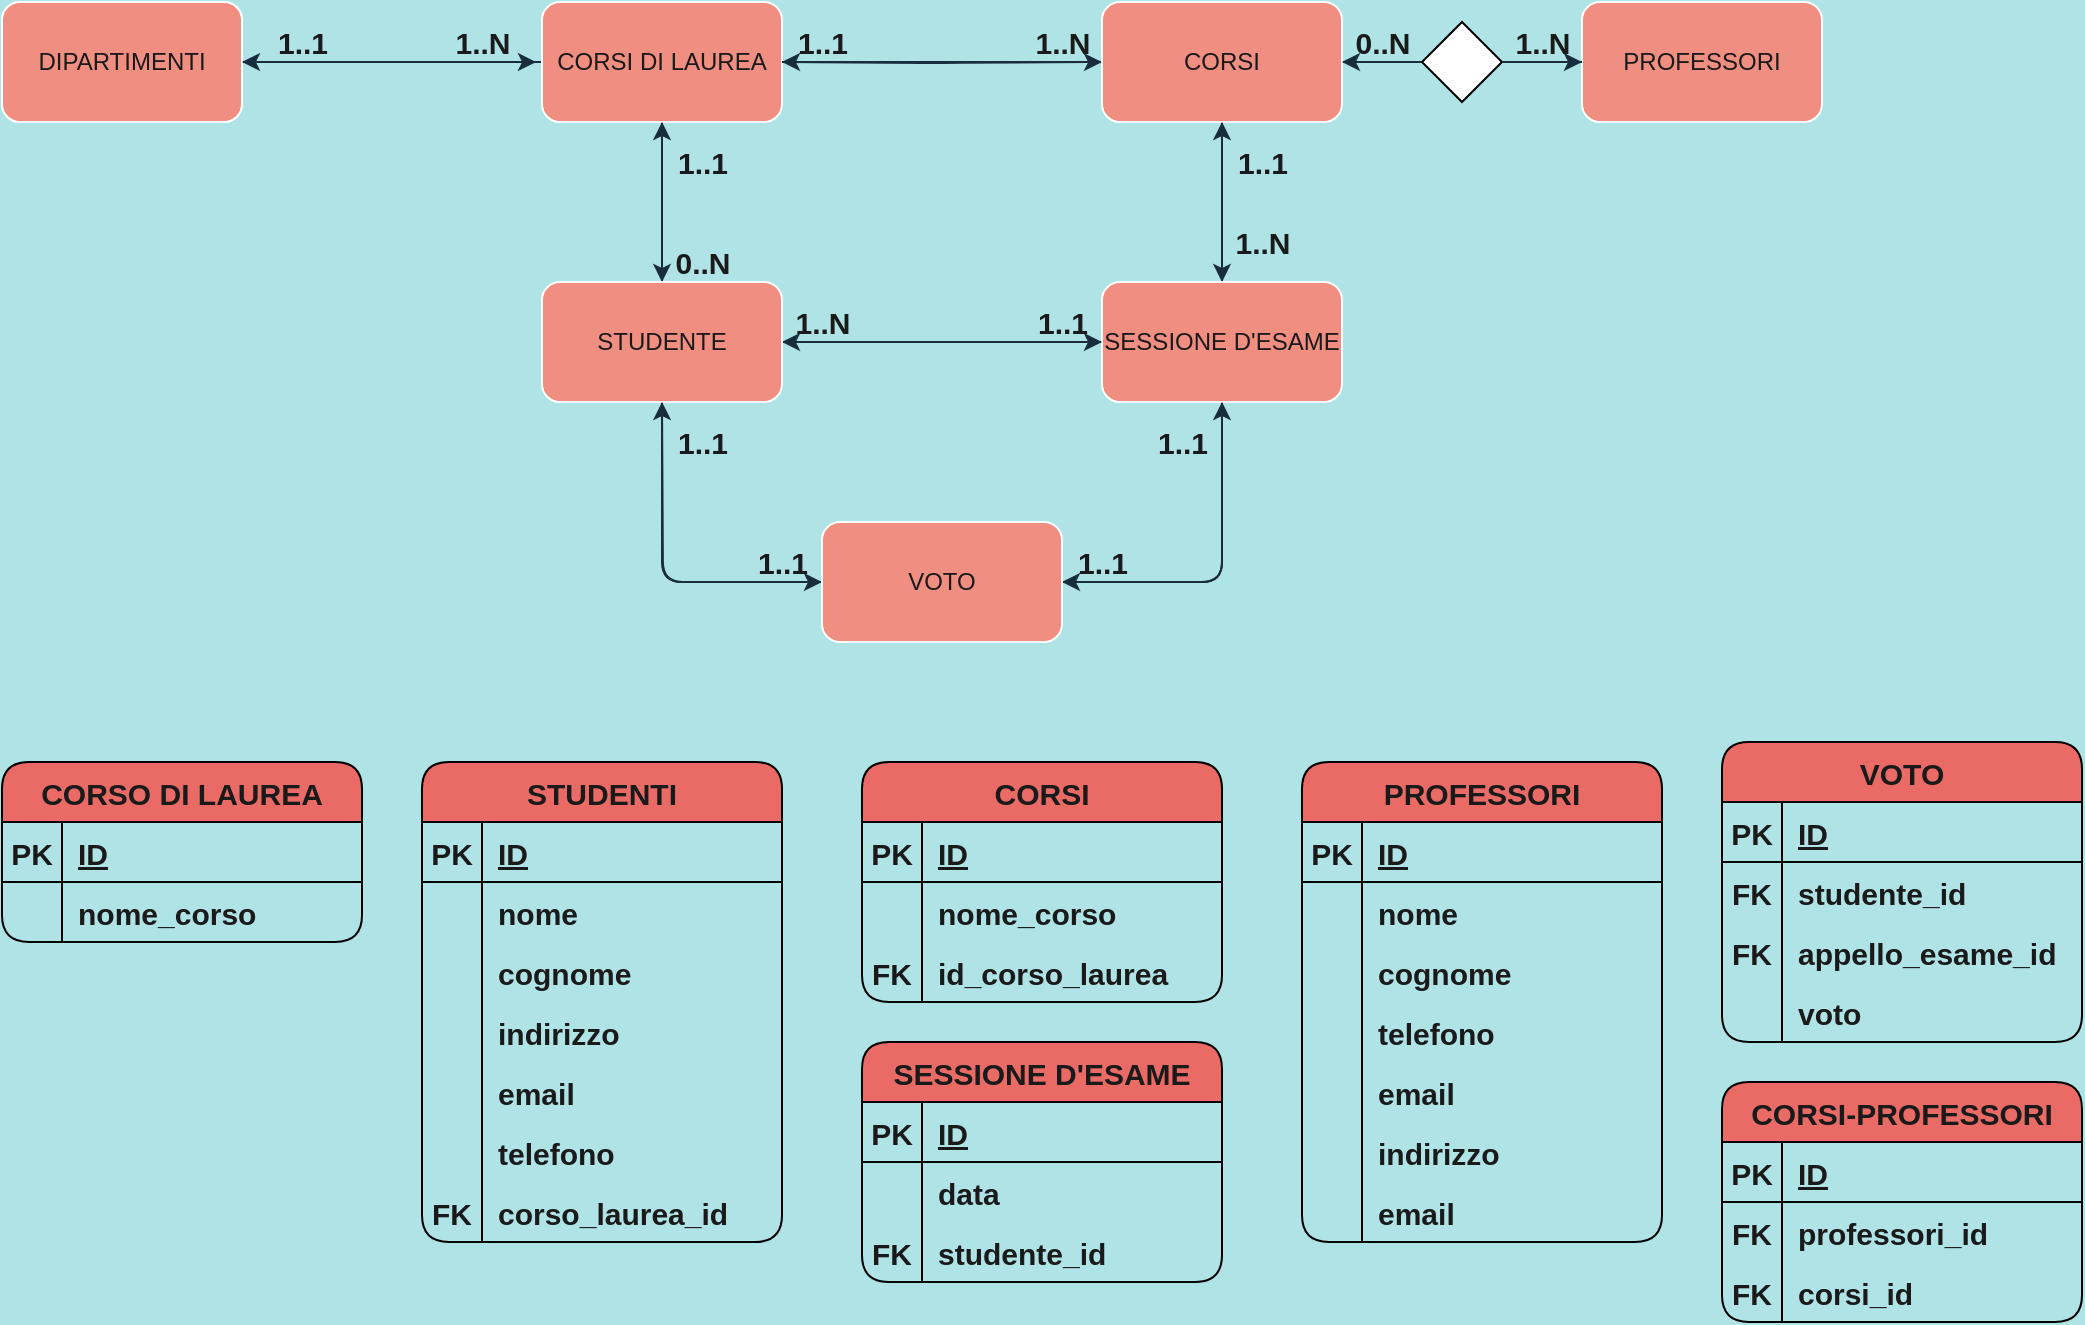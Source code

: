 <mxfile version="16.2.4" type="device"><diagram id="YF8I0fXXITCvXSj472q1" name="Page-1"><mxGraphModel dx="1422" dy="754" grid="1" gridSize="10" guides="1" tooltips="1" connect="1" arrows="1" fold="1" page="1" pageScale="1" pageWidth="1169" pageHeight="827" background="#B0E3E6" math="0" shadow="0"><root><mxCell id="0"/><mxCell id="1" parent="0"/><mxCell id="CNZdnPSKJRy8el1rEt_C-1" value="" style="rounded=1;whiteSpace=wrap;html=1;fillColor=#F08E81;strokeColor=#FFFFFF;fontColor=#1A1A1A;" vertex="1" parent="1"><mxGeometry x="10" y="20" width="120" height="60" as="geometry"/></mxCell><mxCell id="CNZdnPSKJRy8el1rEt_C-38" value="DIPARTIMENTI" style="text;html=1;resizable=0;autosize=1;align=center;verticalAlign=middle;points=[];fillColor=none;strokeColor=none;rounded=1;fontColor=#1A1A1A;" vertex="1" parent="1"><mxGeometry x="20" y="40" width="100" height="20" as="geometry"/></mxCell><mxCell id="CNZdnPSKJRy8el1rEt_C-65" style="edgeStyle=orthogonalEdgeStyle;rounded=1;orthogonalLoop=1;jettySize=auto;html=1;exitX=1;exitY=0.5;exitDx=0;exitDy=0;entryX=-0.025;entryY=0.5;entryDx=0;entryDy=0;entryPerimeter=0;labelBackgroundColor=#B0E3E6;strokeColor=#182E3E;fontColor=#1A1A1A;" edge="1" parent="1" source="CNZdnPSKJRy8el1rEt_C-39"><mxGeometry relative="1" as="geometry"><mxPoint x="277" y="50" as="targetPoint"/></mxGeometry></mxCell><mxCell id="CNZdnPSKJRy8el1rEt_C-39" value="DIPARTIMENTI" style="rounded=1;whiteSpace=wrap;html=1;fillColor=#F08E81;strokeColor=#FFFFFF;fontColor=#1A1A1A;" vertex="1" parent="1"><mxGeometry x="10" y="20" width="120" height="60" as="geometry"/></mxCell><mxCell id="CNZdnPSKJRy8el1rEt_C-70" style="edgeStyle=orthogonalEdgeStyle;rounded=1;orthogonalLoop=1;jettySize=auto;html=1;exitX=0;exitY=0.5;exitDx=0;exitDy=0;labelBackgroundColor=#B0E3E6;strokeColor=#182E3E;fontColor=#1A1A1A;" edge="1" parent="1" source="CNZdnPSKJRy8el1rEt_C-41"><mxGeometry relative="1" as="geometry"><mxPoint x="130" y="50" as="targetPoint"/></mxGeometry></mxCell><mxCell id="CNZdnPSKJRy8el1rEt_C-77" style="edgeStyle=orthogonalEdgeStyle;rounded=1;orthogonalLoop=1;jettySize=auto;html=1;exitX=0.5;exitY=1;exitDx=0;exitDy=0;labelBackgroundColor=#B0E3E6;strokeColor=#182E3E;fontColor=#1A1A1A;" edge="1" parent="1" source="CNZdnPSKJRy8el1rEt_C-41"><mxGeometry relative="1" as="geometry"><mxPoint x="340" y="160" as="targetPoint"/></mxGeometry></mxCell><mxCell id="CNZdnPSKJRy8el1rEt_C-41" value="CORSI DI LAUREA" style="rounded=1;whiteSpace=wrap;html=1;fillColor=#F08E81;strokeColor=#FFFFFF;fontColor=#1A1A1A;" vertex="1" parent="1"><mxGeometry x="280" y="20" width="120" height="60" as="geometry"/></mxCell><mxCell id="CNZdnPSKJRy8el1rEt_C-67" value="" style="edgeStyle=orthogonalEdgeStyle;rounded=1;orthogonalLoop=1;jettySize=auto;html=1;labelBackgroundColor=#B0E3E6;strokeColor=#182E3E;fontColor=#1A1A1A;" edge="1" parent="1" target="CNZdnPSKJRy8el1rEt_C-43"><mxGeometry relative="1" as="geometry"><mxPoint x="400" y="50" as="sourcePoint"/><mxPoint x="480" y="50" as="targetPoint"/></mxGeometry></mxCell><mxCell id="CNZdnPSKJRy8el1rEt_C-64" style="edgeStyle=orthogonalEdgeStyle;rounded=1;orthogonalLoop=1;jettySize=auto;html=1;exitX=1;exitY=0.5;exitDx=0;exitDy=0;entryX=0;entryY=0.5;entryDx=0;entryDy=0;labelBackgroundColor=#B0E3E6;strokeColor=#182E3E;fontColor=#1A1A1A;" edge="1" parent="1" source="CNZdnPSKJRy8el1rEt_C-43" target="CNZdnPSKJRy8el1rEt_C-47"><mxGeometry relative="1" as="geometry"/></mxCell><mxCell id="CNZdnPSKJRy8el1rEt_C-69" style="edgeStyle=orthogonalEdgeStyle;rounded=1;orthogonalLoop=1;jettySize=auto;html=1;exitX=0;exitY=0.5;exitDx=0;exitDy=0;labelBackgroundColor=#B0E3E6;strokeColor=#182E3E;fontColor=#1A1A1A;" edge="1" parent="1" source="CNZdnPSKJRy8el1rEt_C-43"><mxGeometry relative="1" as="geometry"><mxPoint x="400" y="50" as="targetPoint"/></mxGeometry></mxCell><mxCell id="CNZdnPSKJRy8el1rEt_C-73" style="edgeStyle=orthogonalEdgeStyle;rounded=1;orthogonalLoop=1;jettySize=auto;html=1;exitX=0.5;exitY=1;exitDx=0;exitDy=0;entryX=0.5;entryY=0;entryDx=0;entryDy=0;labelBackgroundColor=#B0E3E6;strokeColor=#182E3E;fontColor=#1A1A1A;" edge="1" parent="1" source="CNZdnPSKJRy8el1rEt_C-43" target="CNZdnPSKJRy8el1rEt_C-45"><mxGeometry relative="1" as="geometry"/></mxCell><mxCell id="CNZdnPSKJRy8el1rEt_C-43" value="CORSI" style="rounded=1;whiteSpace=wrap;html=1;fillColor=#F08E81;strokeColor=#FFFFFF;fontColor=#1A1A1A;" vertex="1" parent="1"><mxGeometry x="560" y="20" width="120" height="60" as="geometry"/></mxCell><mxCell id="CNZdnPSKJRy8el1rEt_C-72" style="edgeStyle=orthogonalEdgeStyle;rounded=1;orthogonalLoop=1;jettySize=auto;html=1;exitX=0.5;exitY=0;exitDx=0;exitDy=0;entryX=0.5;entryY=1;entryDx=0;entryDy=0;labelBackgroundColor=#B0E3E6;strokeColor=#182E3E;fontColor=#1A1A1A;" edge="1" parent="1" source="CNZdnPSKJRy8el1rEt_C-45" target="CNZdnPSKJRy8el1rEt_C-43"><mxGeometry relative="1" as="geometry"/></mxCell><mxCell id="CNZdnPSKJRy8el1rEt_C-79" style="edgeStyle=orthogonalEdgeStyle;rounded=1;orthogonalLoop=1;jettySize=auto;html=1;exitX=0;exitY=0.5;exitDx=0;exitDy=0;entryX=1;entryY=0.5;entryDx=0;entryDy=0;labelBackgroundColor=#B0E3E6;strokeColor=#182E3E;fontColor=#1A1A1A;" edge="1" parent="1" source="CNZdnPSKJRy8el1rEt_C-45" target="CNZdnPSKJRy8el1rEt_C-75"><mxGeometry relative="1" as="geometry"/></mxCell><mxCell id="CNZdnPSKJRy8el1rEt_C-86" style="edgeStyle=orthogonalEdgeStyle;rounded=1;orthogonalLoop=1;jettySize=auto;html=1;exitX=0.5;exitY=1;exitDx=0;exitDy=0;entryX=1;entryY=0.5;entryDx=0;entryDy=0;fontColor=#1A1A1A;strokeColor=#182E3E;" edge="1" parent="1" source="CNZdnPSKJRy8el1rEt_C-45" target="CNZdnPSKJRy8el1rEt_C-80"><mxGeometry relative="1" as="geometry"/></mxCell><mxCell id="CNZdnPSKJRy8el1rEt_C-45" value="SESSIONE D'ESAME" style="rounded=1;whiteSpace=wrap;html=1;fillColor=#F08E81;strokeColor=#FFFFFF;fontColor=#1A1A1A;" vertex="1" parent="1"><mxGeometry x="560" y="160" width="120" height="60" as="geometry"/></mxCell><mxCell id="CNZdnPSKJRy8el1rEt_C-71" style="edgeStyle=orthogonalEdgeStyle;rounded=1;orthogonalLoop=1;jettySize=auto;html=1;exitX=0;exitY=0.5;exitDx=0;exitDy=0;entryX=1;entryY=0.5;entryDx=0;entryDy=0;labelBackgroundColor=#B0E3E6;strokeColor=#182E3E;fontColor=#1A1A1A;startArrow=none;" edge="1" parent="1" source="CNZdnPSKJRy8el1rEt_C-389" target="CNZdnPSKJRy8el1rEt_C-43"><mxGeometry relative="1" as="geometry"/></mxCell><mxCell id="CNZdnPSKJRy8el1rEt_C-47" value="PROFESSORI" style="rounded=1;whiteSpace=wrap;html=1;fillColor=#F08E81;strokeColor=#FFFFFF;fontColor=#1A1A1A;" vertex="1" parent="1"><mxGeometry x="800" y="20" width="120" height="60" as="geometry"/></mxCell><mxCell id="CNZdnPSKJRy8el1rEt_C-76" style="edgeStyle=orthogonalEdgeStyle;rounded=1;orthogonalLoop=1;jettySize=auto;html=1;exitX=0.5;exitY=0;exitDx=0;exitDy=0;entryX=0.5;entryY=1;entryDx=0;entryDy=0;labelBackgroundColor=#B0E3E6;strokeColor=#182E3E;fontColor=#1A1A1A;" edge="1" parent="1" source="CNZdnPSKJRy8el1rEt_C-75" target="CNZdnPSKJRy8el1rEt_C-41"><mxGeometry relative="1" as="geometry"/></mxCell><mxCell id="CNZdnPSKJRy8el1rEt_C-78" style="edgeStyle=orthogonalEdgeStyle;rounded=1;orthogonalLoop=1;jettySize=auto;html=1;exitX=1;exitY=0.5;exitDx=0;exitDy=0;entryX=0;entryY=0.5;entryDx=0;entryDy=0;labelBackgroundColor=#B0E3E6;strokeColor=#182E3E;fontColor=#1A1A1A;" edge="1" parent="1" source="CNZdnPSKJRy8el1rEt_C-75" target="CNZdnPSKJRy8el1rEt_C-45"><mxGeometry relative="1" as="geometry"/></mxCell><mxCell id="CNZdnPSKJRy8el1rEt_C-85" style="edgeStyle=orthogonalEdgeStyle;rounded=1;orthogonalLoop=1;jettySize=auto;html=1;exitX=0.5;exitY=1;exitDx=0;exitDy=0;entryX=0;entryY=0.5;entryDx=0;entryDy=0;fontColor=#1A1A1A;strokeColor=#182E3E;" edge="1" parent="1" source="CNZdnPSKJRy8el1rEt_C-75" target="CNZdnPSKJRy8el1rEt_C-80"><mxGeometry relative="1" as="geometry"/></mxCell><mxCell id="CNZdnPSKJRy8el1rEt_C-75" value="STUDENTE" style="whiteSpace=wrap;html=1;fillColor=#F08E81;strokeColor=#FFFFFF;fontColor=#1A1A1A;rounded=1;" vertex="1" parent="1"><mxGeometry x="280" y="160" width="120" height="60" as="geometry"/></mxCell><mxCell id="CNZdnPSKJRy8el1rEt_C-97" style="edgeStyle=orthogonalEdgeStyle;rounded=1;orthogonalLoop=1;jettySize=auto;html=1;exitX=1;exitY=0.5;exitDx=0;exitDy=0;entryX=0.5;entryY=1;entryDx=0;entryDy=0;fontSize=15;fontColor=#1A1A1A;strokeColor=#182E3E;" edge="1" parent="1" source="CNZdnPSKJRy8el1rEt_C-80" target="CNZdnPSKJRy8el1rEt_C-45"><mxGeometry relative="1" as="geometry"/></mxCell><mxCell id="CNZdnPSKJRy8el1rEt_C-98" style="edgeStyle=orthogonalEdgeStyle;rounded=1;orthogonalLoop=1;jettySize=auto;html=1;exitX=0;exitY=0.5;exitDx=0;exitDy=0;fontSize=15;fontColor=#1A1A1A;strokeColor=#182E3E;" edge="1" parent="1" source="CNZdnPSKJRy8el1rEt_C-80"><mxGeometry relative="1" as="geometry"><mxPoint x="340" y="220" as="targetPoint"/></mxGeometry></mxCell><mxCell id="CNZdnPSKJRy8el1rEt_C-80" value="VOTO" style="whiteSpace=wrap;html=1;fillColor=#F08E81;strokeColor=#FFFFFF;fontColor=#1A1A1A;rounded=1;" vertex="1" parent="1"><mxGeometry x="420" y="280" width="120" height="60" as="geometry"/></mxCell><mxCell id="CNZdnPSKJRy8el1rEt_C-81" value="&lt;b&gt;1..1&lt;/b&gt;" style="text;html=1;align=center;verticalAlign=middle;resizable=0;points=[];autosize=1;strokeColor=none;fillColor=none;fontSize=15;fontColor=#1A1A1A;rounded=1;" vertex="1" parent="1"><mxGeometry x="140" y="30" width="40" height="20" as="geometry"/></mxCell><mxCell id="CNZdnPSKJRy8el1rEt_C-82" value="&lt;b&gt;1..N&lt;/b&gt;" style="text;html=1;align=center;verticalAlign=middle;resizable=0;points=[];autosize=1;strokeColor=none;fillColor=none;fontSize=15;fontColor=#1A1A1A;rounded=1;" vertex="1" parent="1"><mxGeometry x="230" y="30" width="40" height="20" as="geometry"/></mxCell><mxCell id="CNZdnPSKJRy8el1rEt_C-84" value="&lt;b&gt;1..1&lt;/b&gt;" style="text;html=1;align=center;verticalAlign=middle;resizable=0;points=[];autosize=1;strokeColor=none;fillColor=none;fontColor=#1A1A1A;fontSize=15;rounded=1;" vertex="1" parent="1"><mxGeometry x="400" y="30" width="40" height="20" as="geometry"/></mxCell><mxCell id="CNZdnPSKJRy8el1rEt_C-87" value="&lt;font style=&quot;font-size: 15px&quot;&gt;&lt;b&gt;1..N&lt;/b&gt;&lt;/font&gt;" style="text;html=1;align=center;verticalAlign=middle;resizable=0;points=[];autosize=1;strokeColor=none;fillColor=none;fontColor=#1A1A1A;rounded=1;" vertex="1" parent="1"><mxGeometry x="520" y="30" width="40" height="20" as="geometry"/></mxCell><mxCell id="CNZdnPSKJRy8el1rEt_C-89" value="0..N" style="text;html=1;align=center;verticalAlign=middle;resizable=0;points=[];autosize=1;strokeColor=none;fillColor=none;fontSize=15;fontColor=#1A1A1A;fontStyle=1" vertex="1" parent="1"><mxGeometry x="680" y="30" width="40" height="20" as="geometry"/></mxCell><mxCell id="CNZdnPSKJRy8el1rEt_C-90" value="&lt;b&gt;1..N&lt;/b&gt;" style="text;html=1;align=center;verticalAlign=middle;resizable=0;points=[];autosize=1;strokeColor=none;fillColor=none;fontSize=15;fontColor=#1A1A1A;" vertex="1" parent="1"><mxGeometry x="760" y="30" width="40" height="20" as="geometry"/></mxCell><mxCell id="CNZdnPSKJRy8el1rEt_C-91" value="&lt;b&gt;0..N&lt;/b&gt;" style="text;html=1;align=center;verticalAlign=middle;resizable=0;points=[];autosize=1;strokeColor=none;fillColor=none;fontSize=15;fontColor=#1A1A1A;" vertex="1" parent="1"><mxGeometry x="340" y="140" width="40" height="20" as="geometry"/></mxCell><mxCell id="CNZdnPSKJRy8el1rEt_C-92" value="&lt;b&gt;1..1&lt;/b&gt;" style="text;html=1;align=center;verticalAlign=middle;resizable=0;points=[];autosize=1;strokeColor=none;fillColor=none;fontSize=15;fontColor=#1A1A1A;" vertex="1" parent="1"><mxGeometry x="340" y="90" width="40" height="20" as="geometry"/></mxCell><mxCell id="CNZdnPSKJRy8el1rEt_C-93" value="&lt;b&gt;1..N&lt;/b&gt;" style="text;html=1;align=center;verticalAlign=middle;resizable=0;points=[];autosize=1;strokeColor=none;fillColor=none;fontSize=15;fontColor=#1A1A1A;" vertex="1" parent="1"><mxGeometry x="400" y="170" width="40" height="20" as="geometry"/></mxCell><mxCell id="CNZdnPSKJRy8el1rEt_C-94" value="&lt;b&gt;1..1&lt;/b&gt;" style="text;html=1;align=center;verticalAlign=middle;resizable=0;points=[];autosize=1;strokeColor=none;fillColor=none;fontSize=15;fontColor=#1A1A1A;" vertex="1" parent="1"><mxGeometry x="520" y="170" width="40" height="20" as="geometry"/></mxCell><mxCell id="CNZdnPSKJRy8el1rEt_C-95" value="&lt;b&gt;1..1&lt;/b&gt;" style="text;html=1;align=center;verticalAlign=middle;resizable=0;points=[];autosize=1;strokeColor=none;fillColor=none;fontSize=15;fontColor=#1A1A1A;" vertex="1" parent="1"><mxGeometry x="620" y="90" width="40" height="20" as="geometry"/></mxCell><mxCell id="CNZdnPSKJRy8el1rEt_C-96" value="&lt;b&gt;1..N&lt;/b&gt;" style="text;html=1;align=center;verticalAlign=middle;resizable=0;points=[];autosize=1;strokeColor=none;fillColor=none;fontSize=15;fontColor=#1A1A1A;" vertex="1" parent="1"><mxGeometry x="620" y="130" width="40" height="20" as="geometry"/></mxCell><mxCell id="CNZdnPSKJRy8el1rEt_C-99" value="&lt;b&gt;1..1&lt;/b&gt;" style="text;html=1;align=center;verticalAlign=middle;resizable=0;points=[];autosize=1;strokeColor=none;fillColor=none;fontSize=15;fontColor=#1A1A1A;" vertex="1" parent="1"><mxGeometry x="340" y="230" width="40" height="20" as="geometry"/></mxCell><mxCell id="CNZdnPSKJRy8el1rEt_C-100" value="&lt;b&gt;1..1&lt;/b&gt;" style="text;html=1;align=center;verticalAlign=middle;resizable=0;points=[];autosize=1;strokeColor=none;fillColor=none;fontSize=15;fontColor=#1A1A1A;" vertex="1" parent="1"><mxGeometry x="380" y="290" width="40" height="20" as="geometry"/></mxCell><mxCell id="CNZdnPSKJRy8el1rEt_C-101" value="&lt;b&gt;1..1&lt;/b&gt;" style="text;html=1;align=center;verticalAlign=middle;resizable=0;points=[];autosize=1;strokeColor=none;fillColor=none;fontSize=15;fontColor=#1A1A1A;" vertex="1" parent="1"><mxGeometry x="540" y="290" width="40" height="20" as="geometry"/></mxCell><mxCell id="CNZdnPSKJRy8el1rEt_C-102" value="&lt;b&gt;1..1&lt;/b&gt;" style="text;html=1;align=center;verticalAlign=middle;resizable=0;points=[];autosize=1;strokeColor=none;fillColor=none;fontSize=15;fontColor=#1A1A1A;" vertex="1" parent="1"><mxGeometry x="580" y="230" width="40" height="20" as="geometry"/></mxCell><mxCell id="CNZdnPSKJRy8el1rEt_C-227" value="VOTO" style="shape=table;startSize=30;container=1;collapsible=1;childLayout=tableLayout;fixedRows=1;rowLines=0;fontStyle=1;align=center;resizeLast=1;rounded=1;glass=0;fontSize=15;fontColor=#1A1A1A;strokeColor=#000000;fillColor=#EA6B66;gradientColor=none;" vertex="1" parent="1"><mxGeometry x="870" y="390" width="180" height="150" as="geometry"><mxRectangle x="20" y="380" width="70" height="30" as="alternateBounds"/></mxGeometry></mxCell><mxCell id="CNZdnPSKJRy8el1rEt_C-228" value="" style="shape=tableRow;horizontal=0;startSize=0;swimlaneHead=0;swimlaneBody=0;fillColor=none;collapsible=0;dropTarget=0;points=[[0,0.5],[1,0.5]];portConstraint=eastwest;top=0;left=0;right=0;bottom=1;rounded=1;glass=0;fontSize=15;fontColor=#1A1A1A;strokeColor=#000000;" vertex="1" parent="CNZdnPSKJRy8el1rEt_C-227"><mxGeometry y="30" width="180" height="30" as="geometry"/></mxCell><mxCell id="CNZdnPSKJRy8el1rEt_C-229" value="PK" style="shape=partialRectangle;connectable=0;fillColor=none;top=0;left=0;bottom=0;right=0;fontStyle=1;overflow=hidden;rounded=1;glass=0;fontSize=15;fontColor=#1A1A1A;strokeColor=#000000;" vertex="1" parent="CNZdnPSKJRy8el1rEt_C-228"><mxGeometry width="30" height="30" as="geometry"><mxRectangle width="30" height="30" as="alternateBounds"/></mxGeometry></mxCell><mxCell id="CNZdnPSKJRy8el1rEt_C-230" value="ID" style="shape=partialRectangle;connectable=0;fillColor=none;top=0;left=0;bottom=0;right=0;align=left;spacingLeft=6;fontStyle=5;overflow=hidden;rounded=1;glass=0;fontSize=15;fontColor=#1A1A1A;strokeColor=#000000;" vertex="1" parent="CNZdnPSKJRy8el1rEt_C-228"><mxGeometry x="30" width="150" height="30" as="geometry"><mxRectangle width="150" height="30" as="alternateBounds"/></mxGeometry></mxCell><mxCell id="CNZdnPSKJRy8el1rEt_C-231" value="" style="shape=tableRow;horizontal=0;startSize=0;swimlaneHead=0;swimlaneBody=0;fillColor=none;collapsible=0;dropTarget=0;points=[[0,0.5],[1,0.5]];portConstraint=eastwest;top=0;left=0;right=0;bottom=0;rounded=1;glass=0;fontSize=15;fontColor=#1A1A1A;strokeColor=#000000;" vertex="1" parent="CNZdnPSKJRy8el1rEt_C-227"><mxGeometry y="60" width="180" height="30" as="geometry"/></mxCell><mxCell id="CNZdnPSKJRy8el1rEt_C-232" value="FK" style="shape=partialRectangle;connectable=0;fillColor=none;top=0;left=0;bottom=0;right=0;editable=1;overflow=hidden;rounded=1;glass=0;fontSize=15;fontColor=#1A1A1A;strokeColor=#000000;fontStyle=1" vertex="1" parent="CNZdnPSKJRy8el1rEt_C-231"><mxGeometry width="30" height="30" as="geometry"><mxRectangle width="30" height="30" as="alternateBounds"/></mxGeometry></mxCell><mxCell id="CNZdnPSKJRy8el1rEt_C-233" value="studente_id" style="shape=partialRectangle;connectable=0;fillColor=none;top=0;left=0;bottom=0;right=0;align=left;spacingLeft=6;overflow=hidden;rounded=1;glass=0;fontSize=15;fontColor=#1A1A1A;strokeColor=#000000;fontStyle=1" vertex="1" parent="CNZdnPSKJRy8el1rEt_C-231"><mxGeometry x="30" width="150" height="30" as="geometry"><mxRectangle width="150" height="30" as="alternateBounds"/></mxGeometry></mxCell><mxCell id="CNZdnPSKJRy8el1rEt_C-234" value="" style="shape=tableRow;horizontal=0;startSize=0;swimlaneHead=0;swimlaneBody=0;fillColor=none;collapsible=0;dropTarget=0;points=[[0,0.5],[1,0.5]];portConstraint=eastwest;top=0;left=0;right=0;bottom=0;rounded=1;glass=0;fontSize=15;fontColor=#1A1A1A;strokeColor=#000000;" vertex="1" parent="CNZdnPSKJRy8el1rEt_C-227"><mxGeometry y="90" width="180" height="30" as="geometry"/></mxCell><mxCell id="CNZdnPSKJRy8el1rEt_C-235" value="FK" style="shape=partialRectangle;connectable=0;fillColor=none;top=0;left=0;bottom=0;right=0;editable=1;overflow=hidden;rounded=1;glass=0;fontSize=15;fontColor=#1A1A1A;strokeColor=#000000;fontStyle=1" vertex="1" parent="CNZdnPSKJRy8el1rEt_C-234"><mxGeometry width="30" height="30" as="geometry"><mxRectangle width="30" height="30" as="alternateBounds"/></mxGeometry></mxCell><mxCell id="CNZdnPSKJRy8el1rEt_C-236" value="appello_esame_id" style="shape=partialRectangle;connectable=0;fillColor=none;top=0;left=0;bottom=0;right=0;align=left;spacingLeft=6;overflow=hidden;rounded=1;glass=0;fontSize=15;fontColor=#1A1A1A;strokeColor=#000000;fontStyle=1" vertex="1" parent="CNZdnPSKJRy8el1rEt_C-234"><mxGeometry x="30" width="150" height="30" as="geometry"><mxRectangle width="150" height="30" as="alternateBounds"/></mxGeometry></mxCell><mxCell id="CNZdnPSKJRy8el1rEt_C-237" value="" style="shape=tableRow;horizontal=0;startSize=0;swimlaneHead=0;swimlaneBody=0;fillColor=none;collapsible=0;dropTarget=0;points=[[0,0.5],[1,0.5]];portConstraint=eastwest;top=0;left=0;right=0;bottom=0;rounded=1;glass=0;fontSize=15;fontColor=#1A1A1A;strokeColor=#000000;" vertex="1" parent="CNZdnPSKJRy8el1rEt_C-227"><mxGeometry y="120" width="180" height="30" as="geometry"/></mxCell><mxCell id="CNZdnPSKJRy8el1rEt_C-238" value="" style="shape=partialRectangle;connectable=0;fillColor=none;top=0;left=0;bottom=0;right=0;editable=1;overflow=hidden;rounded=1;glass=0;fontSize=15;fontColor=#1A1A1A;strokeColor=#000000;" vertex="1" parent="CNZdnPSKJRy8el1rEt_C-237"><mxGeometry width="30" height="30" as="geometry"><mxRectangle width="30" height="30" as="alternateBounds"/></mxGeometry></mxCell><mxCell id="CNZdnPSKJRy8el1rEt_C-239" value="voto" style="shape=partialRectangle;connectable=0;fillColor=none;top=0;left=0;bottom=0;right=0;align=left;spacingLeft=6;overflow=hidden;rounded=1;glass=0;fontSize=15;fontColor=#1A1A1A;strokeColor=#000000;fontStyle=1" vertex="1" parent="CNZdnPSKJRy8el1rEt_C-237"><mxGeometry x="30" width="150" height="30" as="geometry"><mxRectangle width="150" height="30" as="alternateBounds"/></mxGeometry></mxCell><mxCell id="CNZdnPSKJRy8el1rEt_C-253" value="CORSO DI LAUREA" style="shape=table;startSize=30;container=1;collapsible=1;childLayout=tableLayout;fixedRows=1;rowLines=0;fontStyle=1;align=center;resizeLast=1;rounded=1;glass=0;fontSize=15;fontColor=#1A1A1A;strokeColor=#000000;fillColor=#EA6B66;gradientColor=none;" vertex="1" parent="1"><mxGeometry x="10" y="400" width="180" height="90" as="geometry"><mxRectangle x="20" y="380" width="70" height="30" as="alternateBounds"/></mxGeometry></mxCell><mxCell id="CNZdnPSKJRy8el1rEt_C-254" value="" style="shape=tableRow;horizontal=0;startSize=0;swimlaneHead=0;swimlaneBody=0;fillColor=none;collapsible=0;dropTarget=0;points=[[0,0.5],[1,0.5]];portConstraint=eastwest;top=0;left=0;right=0;bottom=1;rounded=1;glass=0;fontSize=15;fontColor=#1A1A1A;strokeColor=#000000;" vertex="1" parent="CNZdnPSKJRy8el1rEt_C-253"><mxGeometry y="30" width="180" height="30" as="geometry"/></mxCell><mxCell id="CNZdnPSKJRy8el1rEt_C-255" value="PK" style="shape=partialRectangle;connectable=0;fillColor=none;top=0;left=0;bottom=0;right=0;fontStyle=1;overflow=hidden;rounded=1;glass=0;fontSize=15;fontColor=#1A1A1A;strokeColor=#000000;" vertex="1" parent="CNZdnPSKJRy8el1rEt_C-254"><mxGeometry width="30" height="30" as="geometry"><mxRectangle width="30" height="30" as="alternateBounds"/></mxGeometry></mxCell><mxCell id="CNZdnPSKJRy8el1rEt_C-256" value="ID" style="shape=partialRectangle;connectable=0;fillColor=none;top=0;left=0;bottom=0;right=0;align=left;spacingLeft=6;fontStyle=5;overflow=hidden;rounded=1;glass=0;fontSize=15;fontColor=#1A1A1A;strokeColor=#000000;" vertex="1" parent="CNZdnPSKJRy8el1rEt_C-254"><mxGeometry x="30" width="150" height="30" as="geometry"><mxRectangle width="150" height="30" as="alternateBounds"/></mxGeometry></mxCell><mxCell id="CNZdnPSKJRy8el1rEt_C-257" value="" style="shape=tableRow;horizontal=0;startSize=0;swimlaneHead=0;swimlaneBody=0;fillColor=none;collapsible=0;dropTarget=0;points=[[0,0.5],[1,0.5]];portConstraint=eastwest;top=0;left=0;right=0;bottom=0;rounded=1;glass=0;fontSize=15;fontColor=#1A1A1A;strokeColor=#000000;" vertex="1" parent="CNZdnPSKJRy8el1rEt_C-253"><mxGeometry y="60" width="180" height="30" as="geometry"/></mxCell><mxCell id="CNZdnPSKJRy8el1rEt_C-258" value="" style="shape=partialRectangle;connectable=0;fillColor=none;top=0;left=0;bottom=0;right=0;editable=1;overflow=hidden;rounded=1;glass=0;fontSize=15;fontColor=#1A1A1A;strokeColor=#000000;" vertex="1" parent="CNZdnPSKJRy8el1rEt_C-257"><mxGeometry width="30" height="30" as="geometry"><mxRectangle width="30" height="30" as="alternateBounds"/></mxGeometry></mxCell><mxCell id="CNZdnPSKJRy8el1rEt_C-259" value="nome_corso" style="shape=partialRectangle;connectable=0;fillColor=none;top=0;left=0;bottom=0;right=0;align=left;spacingLeft=6;overflow=hidden;rounded=1;glass=0;fontSize=15;fontColor=#1A1A1A;strokeColor=#000000;fontStyle=1" vertex="1" parent="CNZdnPSKJRy8el1rEt_C-257"><mxGeometry x="30" width="150" height="30" as="geometry"><mxRectangle width="150" height="30" as="alternateBounds"/></mxGeometry></mxCell><mxCell id="CNZdnPSKJRy8el1rEt_C-299" value="STUDENTI" style="shape=table;startSize=30;container=1;collapsible=1;childLayout=tableLayout;fixedRows=1;rowLines=0;fontStyle=1;align=center;resizeLast=1;rounded=1;glass=0;fontSize=15;fontColor=#1A1A1A;strokeColor=#000000;fillColor=#EA6B66;gradientColor=none;" vertex="1" parent="1"><mxGeometry x="220" y="400" width="180" height="240" as="geometry"><mxRectangle x="20" y="380" width="70" height="30" as="alternateBounds"/></mxGeometry></mxCell><mxCell id="CNZdnPSKJRy8el1rEt_C-300" value="" style="shape=tableRow;horizontal=0;startSize=0;swimlaneHead=0;swimlaneBody=0;fillColor=none;collapsible=0;dropTarget=0;points=[[0,0.5],[1,0.5]];portConstraint=eastwest;top=0;left=0;right=0;bottom=1;rounded=1;glass=0;fontSize=15;fontColor=#1A1A1A;strokeColor=#000000;" vertex="1" parent="CNZdnPSKJRy8el1rEt_C-299"><mxGeometry y="30" width="180" height="30" as="geometry"/></mxCell><mxCell id="CNZdnPSKJRy8el1rEt_C-301" value="PK" style="shape=partialRectangle;connectable=0;fillColor=none;top=0;left=0;bottom=0;right=0;fontStyle=1;overflow=hidden;rounded=1;glass=0;fontSize=15;fontColor=#1A1A1A;strokeColor=#000000;" vertex="1" parent="CNZdnPSKJRy8el1rEt_C-300"><mxGeometry width="30" height="30" as="geometry"><mxRectangle width="30" height="30" as="alternateBounds"/></mxGeometry></mxCell><mxCell id="CNZdnPSKJRy8el1rEt_C-302" value="ID" style="shape=partialRectangle;connectable=0;fillColor=none;top=0;left=0;bottom=0;right=0;align=left;spacingLeft=6;fontStyle=5;overflow=hidden;rounded=1;glass=0;fontSize=15;fontColor=#1A1A1A;strokeColor=#000000;" vertex="1" parent="CNZdnPSKJRy8el1rEt_C-300"><mxGeometry x="30" width="150" height="30" as="geometry"><mxRectangle width="150" height="30" as="alternateBounds"/></mxGeometry></mxCell><mxCell id="CNZdnPSKJRy8el1rEt_C-306" value="" style="shape=tableRow;horizontal=0;startSize=0;swimlaneHead=0;swimlaneBody=0;fillColor=none;collapsible=0;dropTarget=0;points=[[0,0.5],[1,0.5]];portConstraint=eastwest;top=0;left=0;right=0;bottom=0;rounded=1;glass=0;fontSize=15;fontColor=#1A1A1A;strokeColor=#000000;" vertex="1" parent="CNZdnPSKJRy8el1rEt_C-299"><mxGeometry y="60" width="180" height="30" as="geometry"/></mxCell><mxCell id="CNZdnPSKJRy8el1rEt_C-307" value="" style="shape=partialRectangle;connectable=0;fillColor=none;top=0;left=0;bottom=0;right=0;editable=1;overflow=hidden;rounded=1;glass=0;fontSize=15;fontColor=#1A1A1A;strokeColor=#000000;" vertex="1" parent="CNZdnPSKJRy8el1rEt_C-306"><mxGeometry width="30" height="30" as="geometry"><mxRectangle width="30" height="30" as="alternateBounds"/></mxGeometry></mxCell><mxCell id="CNZdnPSKJRy8el1rEt_C-308" value="nome" style="shape=partialRectangle;connectable=0;fillColor=none;top=0;left=0;bottom=0;right=0;align=left;spacingLeft=6;overflow=hidden;rounded=1;glass=0;fontSize=15;fontColor=#1A1A1A;strokeColor=#000000;fontStyle=1" vertex="1" parent="CNZdnPSKJRy8el1rEt_C-306"><mxGeometry x="30" width="150" height="30" as="geometry"><mxRectangle width="150" height="30" as="alternateBounds"/></mxGeometry></mxCell><mxCell id="CNZdnPSKJRy8el1rEt_C-309" value="" style="shape=tableRow;horizontal=0;startSize=0;swimlaneHead=0;swimlaneBody=0;fillColor=none;collapsible=0;dropTarget=0;points=[[0,0.5],[1,0.5]];portConstraint=eastwest;top=0;left=0;right=0;bottom=0;rounded=1;glass=0;fontSize=15;fontColor=#1A1A1A;strokeColor=#000000;" vertex="1" parent="CNZdnPSKJRy8el1rEt_C-299"><mxGeometry y="90" width="180" height="30" as="geometry"/></mxCell><mxCell id="CNZdnPSKJRy8el1rEt_C-310" value="" style="shape=partialRectangle;connectable=0;fillColor=none;top=0;left=0;bottom=0;right=0;editable=1;overflow=hidden;rounded=1;glass=0;fontSize=15;fontColor=#1A1A1A;strokeColor=#000000;" vertex="1" parent="CNZdnPSKJRy8el1rEt_C-309"><mxGeometry width="30" height="30" as="geometry"><mxRectangle width="30" height="30" as="alternateBounds"/></mxGeometry></mxCell><mxCell id="CNZdnPSKJRy8el1rEt_C-311" value="cognome" style="shape=partialRectangle;connectable=0;fillColor=none;top=0;left=0;bottom=0;right=0;align=left;spacingLeft=6;overflow=hidden;rounded=1;glass=0;fontSize=15;fontColor=#1A1A1A;strokeColor=#000000;fontStyle=1" vertex="1" parent="CNZdnPSKJRy8el1rEt_C-309"><mxGeometry x="30" width="150" height="30" as="geometry"><mxRectangle width="150" height="30" as="alternateBounds"/></mxGeometry></mxCell><mxCell id="CNZdnPSKJRy8el1rEt_C-312" value="" style="shape=tableRow;horizontal=0;startSize=0;swimlaneHead=0;swimlaneBody=0;fillColor=none;collapsible=0;dropTarget=0;points=[[0,0.5],[1,0.5]];portConstraint=eastwest;top=0;left=0;right=0;bottom=0;rounded=1;glass=0;fontSize=15;fontColor=#1A1A1A;strokeColor=#000000;" vertex="1" parent="CNZdnPSKJRy8el1rEt_C-299"><mxGeometry y="120" width="180" height="30" as="geometry"/></mxCell><mxCell id="CNZdnPSKJRy8el1rEt_C-313" value="" style="shape=partialRectangle;connectable=0;fillColor=none;top=0;left=0;bottom=0;right=0;editable=1;overflow=hidden;rounded=1;glass=0;fontSize=15;fontColor=#1A1A1A;strokeColor=#000000;" vertex="1" parent="CNZdnPSKJRy8el1rEt_C-312"><mxGeometry width="30" height="30" as="geometry"><mxRectangle width="30" height="30" as="alternateBounds"/></mxGeometry></mxCell><mxCell id="CNZdnPSKJRy8el1rEt_C-314" value="indirizzo" style="shape=partialRectangle;connectable=0;fillColor=none;top=0;left=0;bottom=0;right=0;align=left;spacingLeft=6;overflow=hidden;rounded=1;glass=0;fontSize=15;fontColor=#1A1A1A;strokeColor=#000000;fontStyle=1" vertex="1" parent="CNZdnPSKJRy8el1rEt_C-312"><mxGeometry x="30" width="150" height="30" as="geometry"><mxRectangle width="150" height="30" as="alternateBounds"/></mxGeometry></mxCell><mxCell id="CNZdnPSKJRy8el1rEt_C-318" value="" style="shape=tableRow;horizontal=0;startSize=0;swimlaneHead=0;swimlaneBody=0;fillColor=none;collapsible=0;dropTarget=0;points=[[0,0.5],[1,0.5]];portConstraint=eastwest;top=0;left=0;right=0;bottom=0;rounded=1;glass=0;fontSize=15;fontColor=#1A1A1A;strokeColor=#000000;" vertex="1" parent="CNZdnPSKJRy8el1rEt_C-299"><mxGeometry y="150" width="180" height="30" as="geometry"/></mxCell><mxCell id="CNZdnPSKJRy8el1rEt_C-319" value="" style="shape=partialRectangle;connectable=0;fillColor=none;top=0;left=0;bottom=0;right=0;editable=1;overflow=hidden;rounded=1;glass=0;fontSize=15;fontColor=#1A1A1A;strokeColor=#000000;" vertex="1" parent="CNZdnPSKJRy8el1rEt_C-318"><mxGeometry width="30" height="30" as="geometry"><mxRectangle width="30" height="30" as="alternateBounds"/></mxGeometry></mxCell><mxCell id="CNZdnPSKJRy8el1rEt_C-320" value="email" style="shape=partialRectangle;connectable=0;fillColor=none;top=0;left=0;bottom=0;right=0;align=left;spacingLeft=6;overflow=hidden;rounded=1;glass=0;fontSize=15;fontColor=#1A1A1A;strokeColor=#000000;fontStyle=1" vertex="1" parent="CNZdnPSKJRy8el1rEt_C-318"><mxGeometry x="30" width="150" height="30" as="geometry"><mxRectangle width="150" height="30" as="alternateBounds"/></mxGeometry></mxCell><mxCell id="CNZdnPSKJRy8el1rEt_C-321" value="" style="shape=tableRow;horizontal=0;startSize=0;swimlaneHead=0;swimlaneBody=0;fillColor=none;collapsible=0;dropTarget=0;points=[[0,0.5],[1,0.5]];portConstraint=eastwest;top=0;left=0;right=0;bottom=0;rounded=1;glass=0;fontSize=15;fontColor=#1A1A1A;strokeColor=#000000;" vertex="1" parent="CNZdnPSKJRy8el1rEt_C-299"><mxGeometry y="180" width="180" height="30" as="geometry"/></mxCell><mxCell id="CNZdnPSKJRy8el1rEt_C-322" value="" style="shape=partialRectangle;connectable=0;fillColor=none;top=0;left=0;bottom=0;right=0;editable=1;overflow=hidden;rounded=1;glass=0;fontSize=15;fontColor=#1A1A1A;strokeColor=#000000;" vertex="1" parent="CNZdnPSKJRy8el1rEt_C-321"><mxGeometry width="30" height="30" as="geometry"><mxRectangle width="30" height="30" as="alternateBounds"/></mxGeometry></mxCell><mxCell id="CNZdnPSKJRy8el1rEt_C-323" value="telefono" style="shape=partialRectangle;connectable=0;fillColor=none;top=0;left=0;bottom=0;right=0;align=left;spacingLeft=6;overflow=hidden;rounded=1;glass=0;fontSize=15;fontColor=#1A1A1A;strokeColor=#000000;fontStyle=1" vertex="1" parent="CNZdnPSKJRy8el1rEt_C-321"><mxGeometry x="30" width="150" height="30" as="geometry"><mxRectangle width="150" height="30" as="alternateBounds"/></mxGeometry></mxCell><mxCell id="CNZdnPSKJRy8el1rEt_C-324" value="" style="shape=tableRow;horizontal=0;startSize=0;swimlaneHead=0;swimlaneBody=0;fillColor=none;collapsible=0;dropTarget=0;points=[[0,0.5],[1,0.5]];portConstraint=eastwest;top=0;left=0;right=0;bottom=0;rounded=1;glass=0;fontSize=15;fontColor=#1A1A1A;strokeColor=#000000;" vertex="1" parent="CNZdnPSKJRy8el1rEt_C-299"><mxGeometry y="210" width="180" height="30" as="geometry"/></mxCell><mxCell id="CNZdnPSKJRy8el1rEt_C-325" value="FK" style="shape=partialRectangle;connectable=0;fillColor=none;top=0;left=0;bottom=0;right=0;editable=1;overflow=hidden;rounded=1;glass=0;fontSize=15;fontColor=#1A1A1A;strokeColor=#000000;fontStyle=1" vertex="1" parent="CNZdnPSKJRy8el1rEt_C-324"><mxGeometry width="30" height="30" as="geometry"><mxRectangle width="30" height="30" as="alternateBounds"/></mxGeometry></mxCell><mxCell id="CNZdnPSKJRy8el1rEt_C-326" value="corso_laurea_id" style="shape=partialRectangle;connectable=0;fillColor=none;top=0;left=0;bottom=0;right=0;align=left;spacingLeft=6;overflow=hidden;rounded=1;glass=0;fontSize=15;fontColor=#1A1A1A;strokeColor=#000000;fontStyle=1" vertex="1" parent="CNZdnPSKJRy8el1rEt_C-324"><mxGeometry x="30" width="150" height="30" as="geometry"><mxRectangle width="150" height="30" as="alternateBounds"/></mxGeometry></mxCell><mxCell id="CNZdnPSKJRy8el1rEt_C-327" value="CORSI" style="shape=table;startSize=30;container=1;collapsible=1;childLayout=tableLayout;fixedRows=1;rowLines=0;fontStyle=1;align=center;resizeLast=1;rounded=1;glass=0;fontSize=15;fontColor=#1A1A1A;strokeColor=#000000;fillColor=#EA6B66;gradientColor=none;" vertex="1" parent="1"><mxGeometry x="440" y="400" width="180" height="120" as="geometry"><mxRectangle x="20" y="380" width="70" height="30" as="alternateBounds"/></mxGeometry></mxCell><mxCell id="CNZdnPSKJRy8el1rEt_C-328" value="" style="shape=tableRow;horizontal=0;startSize=0;swimlaneHead=0;swimlaneBody=0;fillColor=none;collapsible=0;dropTarget=0;points=[[0,0.5],[1,0.5]];portConstraint=eastwest;top=0;left=0;right=0;bottom=1;rounded=1;glass=0;fontSize=15;fontColor=#1A1A1A;strokeColor=#000000;" vertex="1" parent="CNZdnPSKJRy8el1rEt_C-327"><mxGeometry y="30" width="180" height="30" as="geometry"/></mxCell><mxCell id="CNZdnPSKJRy8el1rEt_C-329" value="PK" style="shape=partialRectangle;connectable=0;fillColor=none;top=0;left=0;bottom=0;right=0;fontStyle=1;overflow=hidden;rounded=1;glass=0;fontSize=15;fontColor=#1A1A1A;strokeColor=#000000;" vertex="1" parent="CNZdnPSKJRy8el1rEt_C-328"><mxGeometry width="30" height="30" as="geometry"><mxRectangle width="30" height="30" as="alternateBounds"/></mxGeometry></mxCell><mxCell id="CNZdnPSKJRy8el1rEt_C-330" value="ID" style="shape=partialRectangle;connectable=0;fillColor=none;top=0;left=0;bottom=0;right=0;align=left;spacingLeft=6;fontStyle=5;overflow=hidden;rounded=1;glass=0;fontSize=15;fontColor=#1A1A1A;strokeColor=#000000;" vertex="1" parent="CNZdnPSKJRy8el1rEt_C-328"><mxGeometry x="30" width="150" height="30" as="geometry"><mxRectangle width="150" height="30" as="alternateBounds"/></mxGeometry></mxCell><mxCell id="CNZdnPSKJRy8el1rEt_C-331" value="" style="shape=tableRow;horizontal=0;startSize=0;swimlaneHead=0;swimlaneBody=0;fillColor=none;collapsible=0;dropTarget=0;points=[[0,0.5],[1,0.5]];portConstraint=eastwest;top=0;left=0;right=0;bottom=0;rounded=1;glass=0;fontSize=15;fontColor=#1A1A1A;strokeColor=#000000;" vertex="1" parent="CNZdnPSKJRy8el1rEt_C-327"><mxGeometry y="60" width="180" height="30" as="geometry"/></mxCell><mxCell id="CNZdnPSKJRy8el1rEt_C-332" value="" style="shape=partialRectangle;connectable=0;fillColor=none;top=0;left=0;bottom=0;right=0;editable=1;overflow=hidden;rounded=1;glass=0;fontSize=15;fontColor=#1A1A1A;strokeColor=#000000;" vertex="1" parent="CNZdnPSKJRy8el1rEt_C-331"><mxGeometry width="30" height="30" as="geometry"><mxRectangle width="30" height="30" as="alternateBounds"/></mxGeometry></mxCell><mxCell id="CNZdnPSKJRy8el1rEt_C-333" value="nome_corso" style="shape=partialRectangle;connectable=0;fillColor=none;top=0;left=0;bottom=0;right=0;align=left;spacingLeft=6;overflow=hidden;rounded=1;glass=0;fontSize=15;fontColor=#1A1A1A;strokeColor=#000000;fontStyle=1" vertex="1" parent="CNZdnPSKJRy8el1rEt_C-331"><mxGeometry x="30" width="150" height="30" as="geometry"><mxRectangle width="150" height="30" as="alternateBounds"/></mxGeometry></mxCell><mxCell id="CNZdnPSKJRy8el1rEt_C-334" value="" style="shape=tableRow;horizontal=0;startSize=0;swimlaneHead=0;swimlaneBody=0;fillColor=none;collapsible=0;dropTarget=0;points=[[0,0.5],[1,0.5]];portConstraint=eastwest;top=0;left=0;right=0;bottom=0;rounded=1;glass=0;fontSize=15;fontColor=#1A1A1A;strokeColor=#000000;" vertex="1" parent="CNZdnPSKJRy8el1rEt_C-327"><mxGeometry y="90" width="180" height="30" as="geometry"/></mxCell><mxCell id="CNZdnPSKJRy8el1rEt_C-335" value="FK" style="shape=partialRectangle;connectable=0;fillColor=none;top=0;left=0;bottom=0;right=0;editable=1;overflow=hidden;rounded=1;glass=0;fontSize=15;fontColor=#1A1A1A;strokeColor=#000000;fontStyle=1" vertex="1" parent="CNZdnPSKJRy8el1rEt_C-334"><mxGeometry width="30" height="30" as="geometry"><mxRectangle width="30" height="30" as="alternateBounds"/></mxGeometry></mxCell><mxCell id="CNZdnPSKJRy8el1rEt_C-336" value="id_corso_laurea" style="shape=partialRectangle;connectable=0;fillColor=none;top=0;left=0;bottom=0;right=0;align=left;spacingLeft=6;overflow=hidden;rounded=1;glass=0;fontSize=15;fontColor=#1A1A1A;strokeColor=#000000;fontStyle=1" vertex="1" parent="CNZdnPSKJRy8el1rEt_C-334"><mxGeometry x="30" width="150" height="30" as="geometry"><mxRectangle width="150" height="30" as="alternateBounds"/></mxGeometry></mxCell><mxCell id="CNZdnPSKJRy8el1rEt_C-349" value="SESSIONE D'ESAME" style="shape=table;startSize=30;container=1;collapsible=1;childLayout=tableLayout;fixedRows=1;rowLines=0;fontStyle=1;align=center;resizeLast=1;rounded=1;glass=0;fontSize=15;fontColor=#1A1A1A;strokeColor=#000000;fillColor=#EA6B66;gradientColor=none;" vertex="1" parent="1"><mxGeometry x="440" y="540" width="180" height="120" as="geometry"><mxRectangle x="20" y="380" width="70" height="30" as="alternateBounds"/></mxGeometry></mxCell><mxCell id="CNZdnPSKJRy8el1rEt_C-350" value="" style="shape=tableRow;horizontal=0;startSize=0;swimlaneHead=0;swimlaneBody=0;fillColor=none;collapsible=0;dropTarget=0;points=[[0,0.5],[1,0.5]];portConstraint=eastwest;top=0;left=0;right=0;bottom=1;rounded=1;glass=0;fontSize=15;fontColor=#1A1A1A;strokeColor=#000000;" vertex="1" parent="CNZdnPSKJRy8el1rEt_C-349"><mxGeometry y="30" width="180" height="30" as="geometry"/></mxCell><mxCell id="CNZdnPSKJRy8el1rEt_C-351" value="PK" style="shape=partialRectangle;connectable=0;fillColor=none;top=0;left=0;bottom=0;right=0;fontStyle=1;overflow=hidden;rounded=1;glass=0;fontSize=15;fontColor=#1A1A1A;strokeColor=#000000;" vertex="1" parent="CNZdnPSKJRy8el1rEt_C-350"><mxGeometry width="30" height="30" as="geometry"><mxRectangle width="30" height="30" as="alternateBounds"/></mxGeometry></mxCell><mxCell id="CNZdnPSKJRy8el1rEt_C-352" value="ID" style="shape=partialRectangle;connectable=0;fillColor=none;top=0;left=0;bottom=0;right=0;align=left;spacingLeft=6;fontStyle=5;overflow=hidden;rounded=1;glass=0;fontSize=15;fontColor=#1A1A1A;strokeColor=#000000;" vertex="1" parent="CNZdnPSKJRy8el1rEt_C-350"><mxGeometry x="30" width="150" height="30" as="geometry"><mxRectangle width="150" height="30" as="alternateBounds"/></mxGeometry></mxCell><mxCell id="CNZdnPSKJRy8el1rEt_C-353" value="" style="shape=tableRow;horizontal=0;startSize=0;swimlaneHead=0;swimlaneBody=0;fillColor=none;collapsible=0;dropTarget=0;points=[[0,0.5],[1,0.5]];portConstraint=eastwest;top=0;left=0;right=0;bottom=0;rounded=1;glass=0;fontSize=15;fontColor=#1A1A1A;strokeColor=#000000;" vertex="1" parent="CNZdnPSKJRy8el1rEt_C-349"><mxGeometry y="60" width="180" height="30" as="geometry"/></mxCell><mxCell id="CNZdnPSKJRy8el1rEt_C-354" value="" style="shape=partialRectangle;connectable=0;fillColor=none;top=0;left=0;bottom=0;right=0;editable=1;overflow=hidden;rounded=1;glass=0;fontSize=15;fontColor=#1A1A1A;strokeColor=#000000;" vertex="1" parent="CNZdnPSKJRy8el1rEt_C-353"><mxGeometry width="30" height="30" as="geometry"><mxRectangle width="30" height="30" as="alternateBounds"/></mxGeometry></mxCell><mxCell id="CNZdnPSKJRy8el1rEt_C-355" value="data" style="shape=partialRectangle;connectable=0;fillColor=none;top=0;left=0;bottom=0;right=0;align=left;spacingLeft=6;overflow=hidden;rounded=1;glass=0;fontSize=15;fontColor=#1A1A1A;strokeColor=#000000;fontStyle=1" vertex="1" parent="CNZdnPSKJRy8el1rEt_C-353"><mxGeometry x="30" width="150" height="30" as="geometry"><mxRectangle width="150" height="30" as="alternateBounds"/></mxGeometry></mxCell><mxCell id="CNZdnPSKJRy8el1rEt_C-404" value="" style="shape=tableRow;horizontal=0;startSize=0;swimlaneHead=0;swimlaneBody=0;fillColor=none;collapsible=0;dropTarget=0;points=[[0,0.5],[1,0.5]];portConstraint=eastwest;top=0;left=0;right=0;bottom=0;rounded=1;glass=0;fontSize=15;fontColor=#1A1A1A;strokeColor=#000000;" vertex="1" parent="CNZdnPSKJRy8el1rEt_C-349"><mxGeometry y="90" width="180" height="30" as="geometry"/></mxCell><mxCell id="CNZdnPSKJRy8el1rEt_C-405" value="FK" style="shape=partialRectangle;connectable=0;fillColor=none;top=0;left=0;bottom=0;right=0;editable=1;overflow=hidden;rounded=1;glass=0;fontSize=15;fontColor=#1A1A1A;strokeColor=#000000;fontStyle=1" vertex="1" parent="CNZdnPSKJRy8el1rEt_C-404"><mxGeometry width="30" height="30" as="geometry"><mxRectangle width="30" height="30" as="alternateBounds"/></mxGeometry></mxCell><mxCell id="CNZdnPSKJRy8el1rEt_C-406" value="studente_id" style="shape=partialRectangle;connectable=0;fillColor=none;top=0;left=0;bottom=0;right=0;align=left;spacingLeft=6;overflow=hidden;rounded=1;glass=0;fontSize=15;fontColor=#1A1A1A;strokeColor=#000000;fontStyle=1" vertex="1" parent="CNZdnPSKJRy8el1rEt_C-404"><mxGeometry x="30" width="150" height="30" as="geometry"><mxRectangle width="150" height="30" as="alternateBounds"/></mxGeometry></mxCell><mxCell id="CNZdnPSKJRy8el1rEt_C-365" value="PROFESSORI" style="shape=table;startSize=30;container=1;collapsible=1;childLayout=tableLayout;fixedRows=1;rowLines=0;fontStyle=1;align=center;resizeLast=1;rounded=1;glass=0;fontSize=15;fontColor=#1A1A1A;strokeColor=#000000;fillColor=#EA6B66;gradientColor=none;" vertex="1" parent="1"><mxGeometry x="660" y="400" width="180" height="240" as="geometry"><mxRectangle x="20" y="380" width="70" height="30" as="alternateBounds"/></mxGeometry></mxCell><mxCell id="CNZdnPSKJRy8el1rEt_C-366" value="" style="shape=tableRow;horizontal=0;startSize=0;swimlaneHead=0;swimlaneBody=0;fillColor=none;collapsible=0;dropTarget=0;points=[[0,0.5],[1,0.5]];portConstraint=eastwest;top=0;left=0;right=0;bottom=1;rounded=1;glass=0;fontSize=15;fontColor=#1A1A1A;strokeColor=#000000;" vertex="1" parent="CNZdnPSKJRy8el1rEt_C-365"><mxGeometry y="30" width="180" height="30" as="geometry"/></mxCell><mxCell id="CNZdnPSKJRy8el1rEt_C-367" value="PK" style="shape=partialRectangle;connectable=0;fillColor=none;top=0;left=0;bottom=0;right=0;fontStyle=1;overflow=hidden;rounded=1;glass=0;fontSize=15;fontColor=#1A1A1A;strokeColor=#000000;" vertex="1" parent="CNZdnPSKJRy8el1rEt_C-366"><mxGeometry width="30" height="30" as="geometry"><mxRectangle width="30" height="30" as="alternateBounds"/></mxGeometry></mxCell><mxCell id="CNZdnPSKJRy8el1rEt_C-368" value="ID" style="shape=partialRectangle;connectable=0;fillColor=none;top=0;left=0;bottom=0;right=0;align=left;spacingLeft=6;fontStyle=5;overflow=hidden;rounded=1;glass=0;fontSize=15;fontColor=#1A1A1A;strokeColor=#000000;" vertex="1" parent="CNZdnPSKJRy8el1rEt_C-366"><mxGeometry x="30" width="150" height="30" as="geometry"><mxRectangle width="150" height="30" as="alternateBounds"/></mxGeometry></mxCell><mxCell id="CNZdnPSKJRy8el1rEt_C-369" value="" style="shape=tableRow;horizontal=0;startSize=0;swimlaneHead=0;swimlaneBody=0;fillColor=none;collapsible=0;dropTarget=0;points=[[0,0.5],[1,0.5]];portConstraint=eastwest;top=0;left=0;right=0;bottom=0;rounded=1;glass=0;fontSize=15;fontColor=#1A1A1A;strokeColor=#000000;" vertex="1" parent="CNZdnPSKJRy8el1rEt_C-365"><mxGeometry y="60" width="180" height="30" as="geometry"/></mxCell><mxCell id="CNZdnPSKJRy8el1rEt_C-370" value="" style="shape=partialRectangle;connectable=0;fillColor=none;top=0;left=0;bottom=0;right=0;editable=1;overflow=hidden;rounded=1;glass=0;fontSize=15;fontColor=#1A1A1A;strokeColor=#000000;" vertex="1" parent="CNZdnPSKJRy8el1rEt_C-369"><mxGeometry width="30" height="30" as="geometry"><mxRectangle width="30" height="30" as="alternateBounds"/></mxGeometry></mxCell><mxCell id="CNZdnPSKJRy8el1rEt_C-371" value="nome" style="shape=partialRectangle;connectable=0;fillColor=none;top=0;left=0;bottom=0;right=0;align=left;spacingLeft=6;overflow=hidden;rounded=1;glass=0;fontSize=15;fontColor=#1A1A1A;strokeColor=#000000;fontStyle=1" vertex="1" parent="CNZdnPSKJRy8el1rEt_C-369"><mxGeometry x="30" width="150" height="30" as="geometry"><mxRectangle width="150" height="30" as="alternateBounds"/></mxGeometry></mxCell><mxCell id="CNZdnPSKJRy8el1rEt_C-372" value="" style="shape=tableRow;horizontal=0;startSize=0;swimlaneHead=0;swimlaneBody=0;fillColor=none;collapsible=0;dropTarget=0;points=[[0,0.5],[1,0.5]];portConstraint=eastwest;top=0;left=0;right=0;bottom=0;rounded=1;glass=0;fontSize=15;fontColor=#1A1A1A;strokeColor=#000000;" vertex="1" parent="CNZdnPSKJRy8el1rEt_C-365"><mxGeometry y="90" width="180" height="30" as="geometry"/></mxCell><mxCell id="CNZdnPSKJRy8el1rEt_C-373" value="" style="shape=partialRectangle;connectable=0;fillColor=none;top=0;left=0;bottom=0;right=0;editable=1;overflow=hidden;rounded=1;glass=0;fontSize=15;fontColor=#1A1A1A;strokeColor=#000000;" vertex="1" parent="CNZdnPSKJRy8el1rEt_C-372"><mxGeometry width="30" height="30" as="geometry"><mxRectangle width="30" height="30" as="alternateBounds"/></mxGeometry></mxCell><mxCell id="CNZdnPSKJRy8el1rEt_C-374" value="cognome" style="shape=partialRectangle;connectable=0;fillColor=none;top=0;left=0;bottom=0;right=0;align=left;spacingLeft=6;overflow=hidden;rounded=1;glass=0;fontSize=15;fontColor=#1A1A1A;strokeColor=#000000;fontStyle=1" vertex="1" parent="CNZdnPSKJRy8el1rEt_C-372"><mxGeometry x="30" width="150" height="30" as="geometry"><mxRectangle width="150" height="30" as="alternateBounds"/></mxGeometry></mxCell><mxCell id="CNZdnPSKJRy8el1rEt_C-376" value="" style="shape=tableRow;horizontal=0;startSize=0;swimlaneHead=0;swimlaneBody=0;fillColor=none;collapsible=0;dropTarget=0;points=[[0,0.5],[1,0.5]];portConstraint=eastwest;top=0;left=0;right=0;bottom=0;rounded=1;glass=0;fontSize=15;fontColor=#1A1A1A;strokeColor=#000000;" vertex="1" parent="CNZdnPSKJRy8el1rEt_C-365"><mxGeometry y="120" width="180" height="30" as="geometry"/></mxCell><mxCell id="CNZdnPSKJRy8el1rEt_C-377" value="" style="shape=partialRectangle;connectable=0;fillColor=none;top=0;left=0;bottom=0;right=0;editable=1;overflow=hidden;rounded=1;glass=0;fontSize=15;fontColor=#1A1A1A;strokeColor=#000000;" vertex="1" parent="CNZdnPSKJRy8el1rEt_C-376"><mxGeometry width="30" height="30" as="geometry"><mxRectangle width="30" height="30" as="alternateBounds"/></mxGeometry></mxCell><mxCell id="CNZdnPSKJRy8el1rEt_C-378" value="telefono" style="shape=partialRectangle;connectable=0;fillColor=none;top=0;left=0;bottom=0;right=0;align=left;spacingLeft=6;overflow=hidden;rounded=1;glass=0;fontSize=15;fontColor=#1A1A1A;strokeColor=#000000;fontStyle=1" vertex="1" parent="CNZdnPSKJRy8el1rEt_C-376"><mxGeometry x="30" width="150" height="30" as="geometry"><mxRectangle width="150" height="30" as="alternateBounds"/></mxGeometry></mxCell><mxCell id="CNZdnPSKJRy8el1rEt_C-379" value="" style="shape=tableRow;horizontal=0;startSize=0;swimlaneHead=0;swimlaneBody=0;fillColor=none;collapsible=0;dropTarget=0;points=[[0,0.5],[1,0.5]];portConstraint=eastwest;top=0;left=0;right=0;bottom=0;rounded=1;glass=0;fontSize=15;fontColor=#1A1A1A;strokeColor=#000000;" vertex="1" parent="CNZdnPSKJRy8el1rEt_C-365"><mxGeometry y="150" width="180" height="30" as="geometry"/></mxCell><mxCell id="CNZdnPSKJRy8el1rEt_C-380" value="" style="shape=partialRectangle;connectable=0;fillColor=none;top=0;left=0;bottom=0;right=0;editable=1;overflow=hidden;rounded=1;glass=0;fontSize=15;fontColor=#1A1A1A;strokeColor=#000000;" vertex="1" parent="CNZdnPSKJRy8el1rEt_C-379"><mxGeometry width="30" height="30" as="geometry"><mxRectangle width="30" height="30" as="alternateBounds"/></mxGeometry></mxCell><mxCell id="CNZdnPSKJRy8el1rEt_C-381" value="email" style="shape=partialRectangle;connectable=0;fillColor=none;top=0;left=0;bottom=0;right=0;align=left;spacingLeft=6;overflow=hidden;rounded=1;glass=0;fontSize=15;fontColor=#1A1A1A;strokeColor=#000000;fontStyle=1" vertex="1" parent="CNZdnPSKJRy8el1rEt_C-379"><mxGeometry x="30" width="150" height="30" as="geometry"><mxRectangle width="150" height="30" as="alternateBounds"/></mxGeometry></mxCell><mxCell id="CNZdnPSKJRy8el1rEt_C-382" value="" style="shape=tableRow;horizontal=0;startSize=0;swimlaneHead=0;swimlaneBody=0;fillColor=none;collapsible=0;dropTarget=0;points=[[0,0.5],[1,0.5]];portConstraint=eastwest;top=0;left=0;right=0;bottom=0;rounded=1;glass=0;fontSize=15;fontColor=#1A1A1A;strokeColor=#000000;" vertex="1" parent="CNZdnPSKJRy8el1rEt_C-365"><mxGeometry y="180" width="180" height="30" as="geometry"/></mxCell><mxCell id="CNZdnPSKJRy8el1rEt_C-383" value="" style="shape=partialRectangle;connectable=0;fillColor=none;top=0;left=0;bottom=0;right=0;editable=1;overflow=hidden;rounded=1;glass=0;fontSize=15;fontColor=#1A1A1A;strokeColor=#000000;" vertex="1" parent="CNZdnPSKJRy8el1rEt_C-382"><mxGeometry width="30" height="30" as="geometry"><mxRectangle width="30" height="30" as="alternateBounds"/></mxGeometry></mxCell><mxCell id="CNZdnPSKJRy8el1rEt_C-384" value="indirizzo" style="shape=partialRectangle;connectable=0;fillColor=none;top=0;left=0;bottom=0;right=0;align=left;spacingLeft=6;overflow=hidden;rounded=1;glass=0;fontSize=15;fontColor=#1A1A1A;strokeColor=#000000;fontStyle=1" vertex="1" parent="CNZdnPSKJRy8el1rEt_C-382"><mxGeometry x="30" width="150" height="30" as="geometry"><mxRectangle width="150" height="30" as="alternateBounds"/></mxGeometry></mxCell><mxCell id="CNZdnPSKJRy8el1rEt_C-385" value="" style="shape=tableRow;horizontal=0;startSize=0;swimlaneHead=0;swimlaneBody=0;fillColor=none;collapsible=0;dropTarget=0;points=[[0,0.5],[1,0.5]];portConstraint=eastwest;top=0;left=0;right=0;bottom=0;rounded=1;glass=0;fontSize=15;fontColor=#1A1A1A;strokeColor=#000000;" vertex="1" parent="CNZdnPSKJRy8el1rEt_C-365"><mxGeometry y="210" width="180" height="30" as="geometry"/></mxCell><mxCell id="CNZdnPSKJRy8el1rEt_C-386" value="" style="shape=partialRectangle;connectable=0;fillColor=none;top=0;left=0;bottom=0;right=0;editable=1;overflow=hidden;rounded=1;glass=0;fontSize=15;fontColor=#1A1A1A;strokeColor=#000000;" vertex="1" parent="CNZdnPSKJRy8el1rEt_C-385"><mxGeometry width="30" height="30" as="geometry"><mxRectangle width="30" height="30" as="alternateBounds"/></mxGeometry></mxCell><mxCell id="CNZdnPSKJRy8el1rEt_C-387" value="email" style="shape=partialRectangle;connectable=0;fillColor=none;top=0;left=0;bottom=0;right=0;align=left;spacingLeft=6;overflow=hidden;rounded=1;glass=0;fontSize=15;fontColor=#1A1A1A;strokeColor=#000000;fontStyle=1" vertex="1" parent="CNZdnPSKJRy8el1rEt_C-385"><mxGeometry x="30" width="150" height="30" as="geometry"><mxRectangle width="150" height="30" as="alternateBounds"/></mxGeometry></mxCell><mxCell id="CNZdnPSKJRy8el1rEt_C-389" value="" style="rhombus;whiteSpace=wrap;html=1;rounded=0;glass=0;fontFamily=Helvetica;fontSize=15;" vertex="1" parent="1"><mxGeometry x="720" y="30" width="40" height="40" as="geometry"/></mxCell><mxCell id="CNZdnPSKJRy8el1rEt_C-390" value="" style="edgeStyle=orthogonalEdgeStyle;rounded=1;orthogonalLoop=1;jettySize=auto;html=1;exitX=0;exitY=0.5;exitDx=0;exitDy=0;entryX=1;entryY=0.5;entryDx=0;entryDy=0;labelBackgroundColor=#B0E3E6;strokeColor=#182E3E;fontColor=#1A1A1A;endArrow=none;" edge="1" parent="1" source="CNZdnPSKJRy8el1rEt_C-47" target="CNZdnPSKJRy8el1rEt_C-389"><mxGeometry relative="1" as="geometry"><mxPoint x="800" y="50" as="sourcePoint"/><mxPoint x="680" y="50" as="targetPoint"/></mxGeometry></mxCell><mxCell id="CNZdnPSKJRy8el1rEt_C-391" value="CORSI-PROFESSORI" style="shape=table;startSize=30;container=1;collapsible=1;childLayout=tableLayout;fixedRows=1;rowLines=0;fontStyle=1;align=center;resizeLast=1;rounded=1;glass=0;fontSize=15;fontColor=#1A1A1A;strokeColor=#000000;fillColor=#EA6B66;gradientColor=none;" vertex="1" parent="1"><mxGeometry x="870" y="560" width="180" height="120" as="geometry"><mxRectangle x="20" y="380" width="70" height="30" as="alternateBounds"/></mxGeometry></mxCell><mxCell id="CNZdnPSKJRy8el1rEt_C-392" value="" style="shape=tableRow;horizontal=0;startSize=0;swimlaneHead=0;swimlaneBody=0;fillColor=none;collapsible=0;dropTarget=0;points=[[0,0.5],[1,0.5]];portConstraint=eastwest;top=0;left=0;right=0;bottom=1;rounded=1;glass=0;fontSize=15;fontColor=#1A1A1A;strokeColor=#000000;" vertex="1" parent="CNZdnPSKJRy8el1rEt_C-391"><mxGeometry y="30" width="180" height="30" as="geometry"/></mxCell><mxCell id="CNZdnPSKJRy8el1rEt_C-393" value="PK" style="shape=partialRectangle;connectable=0;fillColor=none;top=0;left=0;bottom=0;right=0;fontStyle=1;overflow=hidden;rounded=1;glass=0;fontSize=15;fontColor=#1A1A1A;strokeColor=#000000;" vertex="1" parent="CNZdnPSKJRy8el1rEt_C-392"><mxGeometry width="30" height="30" as="geometry"><mxRectangle width="30" height="30" as="alternateBounds"/></mxGeometry></mxCell><mxCell id="CNZdnPSKJRy8el1rEt_C-394" value="ID" style="shape=partialRectangle;connectable=0;fillColor=none;top=0;left=0;bottom=0;right=0;align=left;spacingLeft=6;fontStyle=5;overflow=hidden;rounded=1;glass=0;fontSize=15;fontColor=#1A1A1A;strokeColor=#000000;" vertex="1" parent="CNZdnPSKJRy8el1rEt_C-392"><mxGeometry x="30" width="150" height="30" as="geometry"><mxRectangle width="150" height="30" as="alternateBounds"/></mxGeometry></mxCell><mxCell id="CNZdnPSKJRy8el1rEt_C-395" value="" style="shape=tableRow;horizontal=0;startSize=0;swimlaneHead=0;swimlaneBody=0;fillColor=none;collapsible=0;dropTarget=0;points=[[0,0.5],[1,0.5]];portConstraint=eastwest;top=0;left=0;right=0;bottom=0;rounded=1;glass=0;fontSize=15;fontColor=#1A1A1A;strokeColor=#000000;" vertex="1" parent="CNZdnPSKJRy8el1rEt_C-391"><mxGeometry y="60" width="180" height="30" as="geometry"/></mxCell><mxCell id="CNZdnPSKJRy8el1rEt_C-396" value="FK" style="shape=partialRectangle;connectable=0;fillColor=none;top=0;left=0;bottom=0;right=0;editable=1;overflow=hidden;rounded=1;glass=0;fontSize=15;fontColor=#1A1A1A;strokeColor=#000000;fontStyle=1" vertex="1" parent="CNZdnPSKJRy8el1rEt_C-395"><mxGeometry width="30" height="30" as="geometry"><mxRectangle width="30" height="30" as="alternateBounds"/></mxGeometry></mxCell><mxCell id="CNZdnPSKJRy8el1rEt_C-397" value="professori_id" style="shape=partialRectangle;connectable=0;fillColor=none;top=0;left=0;bottom=0;right=0;align=left;spacingLeft=6;overflow=hidden;rounded=1;glass=0;fontSize=15;fontColor=#1A1A1A;strokeColor=#000000;fontStyle=1" vertex="1" parent="CNZdnPSKJRy8el1rEt_C-395"><mxGeometry x="30" width="150" height="30" as="geometry"><mxRectangle width="150" height="30" as="alternateBounds"/></mxGeometry></mxCell><mxCell id="CNZdnPSKJRy8el1rEt_C-398" value="" style="shape=tableRow;horizontal=0;startSize=0;swimlaneHead=0;swimlaneBody=0;fillColor=none;collapsible=0;dropTarget=0;points=[[0,0.5],[1,0.5]];portConstraint=eastwest;top=0;left=0;right=0;bottom=0;rounded=1;glass=0;fontSize=15;fontColor=#1A1A1A;strokeColor=#000000;" vertex="1" parent="CNZdnPSKJRy8el1rEt_C-391"><mxGeometry y="90" width="180" height="30" as="geometry"/></mxCell><mxCell id="CNZdnPSKJRy8el1rEt_C-399" value="FK" style="shape=partialRectangle;connectable=0;fillColor=none;top=0;left=0;bottom=0;right=0;editable=1;overflow=hidden;rounded=1;glass=0;fontSize=15;fontColor=#1A1A1A;strokeColor=#000000;fontStyle=1" vertex="1" parent="CNZdnPSKJRy8el1rEt_C-398"><mxGeometry width="30" height="30" as="geometry"><mxRectangle width="30" height="30" as="alternateBounds"/></mxGeometry></mxCell><mxCell id="CNZdnPSKJRy8el1rEt_C-400" value="corsi_id" style="shape=partialRectangle;connectable=0;fillColor=none;top=0;left=0;bottom=0;right=0;align=left;spacingLeft=6;overflow=hidden;rounded=1;glass=0;fontSize=15;fontColor=#1A1A1A;strokeColor=#000000;fontStyle=1" vertex="1" parent="CNZdnPSKJRy8el1rEt_C-398"><mxGeometry x="30" width="150" height="30" as="geometry"><mxRectangle width="150" height="30" as="alternateBounds"/></mxGeometry></mxCell></root></mxGraphModel></diagram></mxfile>